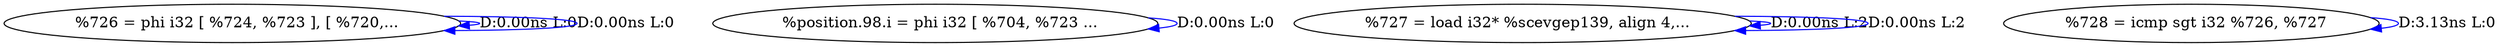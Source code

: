 digraph {
Node0x289de40[label="  %726 = phi i32 [ %724, %723 ], [ %720,..."];
Node0x289de40 -> Node0x289de40[label="D:0.00ns L:0",color=blue];
Node0x289de40 -> Node0x289de40[label="D:0.00ns L:0",color=blue];
Node0x289df20[label="  %position.98.i = phi i32 [ %704, %723 ..."];
Node0x289df20 -> Node0x289df20[label="D:0.00ns L:0",color=blue];
Node0x289e000[label="  %727 = load i32* %scevgep139, align 4,..."];
Node0x289e000 -> Node0x289e000[label="D:0.00ns L:2",color=blue];
Node0x289e000 -> Node0x289e000[label="D:0.00ns L:2",color=blue];
Node0x289e0e0[label="  %728 = icmp sgt i32 %726, %727"];
Node0x289e0e0 -> Node0x289e0e0[label="D:3.13ns L:0",color=blue];
}
